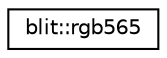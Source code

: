 digraph "Graphical Class Hierarchy"
{
  edge [fontname="Helvetica",fontsize="10",labelfontname="Helvetica",labelfontsize="10"];
  node [fontname="Helvetica",fontsize="10",shape=record];
  rankdir="LR";
  Node0 [label="blit::rgb565",height=0.2,width=0.4,color="black", fillcolor="white", style="filled",URL="$structblit_1_1rgb565.html"];
}
